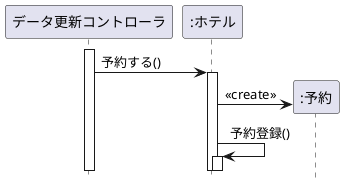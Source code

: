 @startuml
hide footbox
participant データ更新コントローラ as control
participant ":ホテル" as hotel
participant ":予約" as entity

activate control
control-> hotel:予約する()
activate hotel
create entity
hotel -> entity :<<create>>
hotel -> hotel :予約登録()
activate hotel

@enduml
